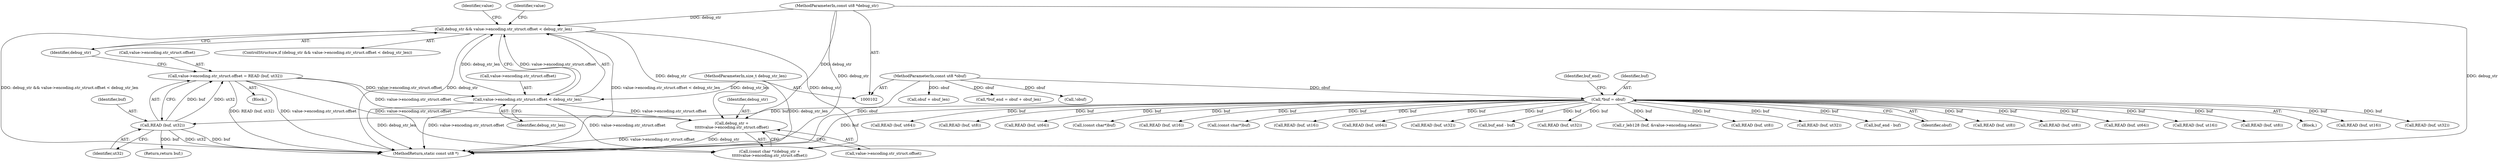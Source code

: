digraph "0_radare2_2ca9ab45891b6ae8e32b6c28c81eebca059cbe5d_0@pointer" {
"1000641" [label="(Call,debug_str +\n\t\t\t\t\tvalue->encoding.str_struct.offset)"];
"1000618" [label="(Call,debug_str && value->encoding.str_struct.offset < debug_str_len)"];
"1000108" [label="(MethodParameterIn,const ut8 *debug_str)"];
"1000620" [label="(Call,value->encoding.str_struct.offset < debug_str_len)"];
"1000606" [label="(Call,value->encoding.str_struct.offset = READ (buf, ut32))"];
"1000614" [label="(Call,READ (buf, ut32))"];
"1000112" [label="(Call,*buf = obuf)"];
"1000103" [label="(MethodParameterIn,const ut8 *obuf)"];
"1000109" [label="(MethodParameterIn,size_t debug_str_len)"];
"1000116" [label="(Call,*buf_end = obuf + obuf_len)"];
"1000753" [label="(Call,READ (buf, ut32))"];
"1000596" [label="(Call,r_leb128 (buf, &value->encoding.sdata))"];
"1000133" [label="(Call,!obuf)"];
"1000529" [label="(Call,READ (buf, ut8))"];
"1000409" [label="(Call,READ (buf, ut32))"];
"1000455" [label="(Call,buf_end - buf)"];
"1000114" [label="(Identifier,obuf)"];
"1000589" [label="(Call,READ (buf, ut8))"];
"1000641" [label="(Call,debug_str +\n\t\t\t\t\tvalue->encoding.str_struct.offset)"];
"1000200" [label="(Call,READ (buf, ut8))"];
"1000186" [label="(Block,)"];
"1000420" [label="(Call,READ (buf, ut64))"];
"1000118" [label="(Call,obuf + obuf_len)"];
"1000642" [label="(Identifier,debug_str)"];
"1000257" [label="(Call,READ (buf, ut16))"];
"1000796" [label="(MethodReturn,static const ut8 *)"];
"1000731" [label="(Call,READ (buf, ut8))"];
"1000110" [label="(Block,)"];
"1000606" [label="(Call,value->encoding.str_struct.offset = READ (buf, ut32))"];
"1000211" [label="(Call,READ (buf, ut16))"];
"1000108" [label="(MethodParameterIn,const ut8 *debug_str)"];
"1000618" [label="(Call,debug_str && value->encoding.str_struct.offset < debug_str_len)"];
"1000620" [label="(Call,value->encoding.str_struct.offset < debug_str_len)"];
"1000615" [label="(Identifier,buf)"];
"1000117" [label="(Identifier,buf_end)"];
"1000328" [label="(Call,READ (buf, ut32))"];
"1000621" [label="(Call,value->encoding.str_struct.offset)"];
"1000233" [label="(Call,READ (buf, ut64))"];
"1000614" [label="(Call,READ (buf, ut32))"];
"1000775" [label="(Call,READ (buf, ut8))"];
"1000103" [label="(MethodParameterIn,const ut8 *obuf)"];
"1000764" [label="(Call,READ (buf, ut64))"];
"1000619" [label="(Identifier,debug_str)"];
"1000616" [label="(Identifier,ut32)"];
"1000639" [label="(Call,(const char *)(debug_str +\n\t\t\t\t\tvalue->encoding.str_struct.offset))"];
"1000112" [label="(Call,*buf = obuf)"];
"1000794" [label="(Return,return buf;)"];
"1000437" [label="(Call,(const char*)buf)"];
"1000742" [label="(Call,READ (buf, ut16))"];
"1000607" [label="(Call,value->encoding.str_struct.offset)"];
"1000113" [label="(Identifier,buf)"];
"1000109" [label="(MethodParameterIn,size_t debug_str_len)"];
"1000656" [label="(Identifier,value)"];
"1000445" [label="(Call,(const char*)buf)"];
"1000617" [label="(ControlStructure,if (debug_str && value->encoding.str_struct.offset < debug_str_len))"];
"1000398" [label="(Call,READ (buf, ut16))"];
"1000720" [label="(Call,READ (buf, ut64))"];
"1000634" [label="(Identifier,value)"];
"1000643" [label="(Call,value->encoding.str_struct.offset)"];
"1000628" [label="(Identifier,debug_str_len)"];
"1000222" [label="(Call,READ (buf, ut32))"];
"1000684" [label="(Call,buf_end - buf)"];
"1000641" -> "1000639"  [label="AST: "];
"1000641" -> "1000643"  [label="CFG: "];
"1000642" -> "1000641"  [label="AST: "];
"1000643" -> "1000641"  [label="AST: "];
"1000639" -> "1000641"  [label="CFG: "];
"1000641" -> "1000796"  [label="DDG: value->encoding.str_struct.offset"];
"1000641" -> "1000796"  [label="DDG: debug_str"];
"1000618" -> "1000641"  [label="DDG: debug_str"];
"1000108" -> "1000641"  [label="DDG: debug_str"];
"1000606" -> "1000641"  [label="DDG: value->encoding.str_struct.offset"];
"1000620" -> "1000641"  [label="DDG: value->encoding.str_struct.offset"];
"1000618" -> "1000617"  [label="AST: "];
"1000618" -> "1000619"  [label="CFG: "];
"1000618" -> "1000620"  [label="CFG: "];
"1000619" -> "1000618"  [label="AST: "];
"1000620" -> "1000618"  [label="AST: "];
"1000634" -> "1000618"  [label="CFG: "];
"1000656" -> "1000618"  [label="CFG: "];
"1000618" -> "1000796"  [label="DDG: debug_str && value->encoding.str_struct.offset < debug_str_len"];
"1000618" -> "1000796"  [label="DDG: debug_str"];
"1000618" -> "1000796"  [label="DDG: value->encoding.str_struct.offset < debug_str_len"];
"1000108" -> "1000618"  [label="DDG: debug_str"];
"1000620" -> "1000618"  [label="DDG: value->encoding.str_struct.offset"];
"1000620" -> "1000618"  [label="DDG: debug_str_len"];
"1000618" -> "1000639"  [label="DDG: debug_str"];
"1000108" -> "1000102"  [label="AST: "];
"1000108" -> "1000796"  [label="DDG: debug_str"];
"1000108" -> "1000639"  [label="DDG: debug_str"];
"1000620" -> "1000628"  [label="CFG: "];
"1000621" -> "1000620"  [label="AST: "];
"1000628" -> "1000620"  [label="AST: "];
"1000620" -> "1000796"  [label="DDG: value->encoding.str_struct.offset"];
"1000620" -> "1000796"  [label="DDG: debug_str_len"];
"1000606" -> "1000620"  [label="DDG: value->encoding.str_struct.offset"];
"1000109" -> "1000620"  [label="DDG: debug_str_len"];
"1000620" -> "1000639"  [label="DDG: value->encoding.str_struct.offset"];
"1000606" -> "1000186"  [label="AST: "];
"1000606" -> "1000614"  [label="CFG: "];
"1000607" -> "1000606"  [label="AST: "];
"1000614" -> "1000606"  [label="AST: "];
"1000619" -> "1000606"  [label="CFG: "];
"1000606" -> "1000796"  [label="DDG: READ (buf, ut32)"];
"1000606" -> "1000796"  [label="DDG: value->encoding.str_struct.offset"];
"1000614" -> "1000606"  [label="DDG: buf"];
"1000614" -> "1000606"  [label="DDG: ut32"];
"1000606" -> "1000639"  [label="DDG: value->encoding.str_struct.offset"];
"1000614" -> "1000616"  [label="CFG: "];
"1000615" -> "1000614"  [label="AST: "];
"1000616" -> "1000614"  [label="AST: "];
"1000614" -> "1000796"  [label="DDG: ut32"];
"1000614" -> "1000796"  [label="DDG: buf"];
"1000112" -> "1000614"  [label="DDG: buf"];
"1000614" -> "1000794"  [label="DDG: buf"];
"1000112" -> "1000110"  [label="AST: "];
"1000112" -> "1000114"  [label="CFG: "];
"1000113" -> "1000112"  [label="AST: "];
"1000114" -> "1000112"  [label="AST: "];
"1000117" -> "1000112"  [label="CFG: "];
"1000112" -> "1000796"  [label="DDG: buf"];
"1000103" -> "1000112"  [label="DDG: obuf"];
"1000112" -> "1000200"  [label="DDG: buf"];
"1000112" -> "1000211"  [label="DDG: buf"];
"1000112" -> "1000222"  [label="DDG: buf"];
"1000112" -> "1000233"  [label="DDG: buf"];
"1000112" -> "1000257"  [label="DDG: buf"];
"1000112" -> "1000328"  [label="DDG: buf"];
"1000112" -> "1000398"  [label="DDG: buf"];
"1000112" -> "1000409"  [label="DDG: buf"];
"1000112" -> "1000420"  [label="DDG: buf"];
"1000112" -> "1000437"  [label="DDG: buf"];
"1000112" -> "1000445"  [label="DDG: buf"];
"1000112" -> "1000455"  [label="DDG: buf"];
"1000112" -> "1000529"  [label="DDG: buf"];
"1000112" -> "1000589"  [label="DDG: buf"];
"1000112" -> "1000596"  [label="DDG: buf"];
"1000112" -> "1000684"  [label="DDG: buf"];
"1000112" -> "1000720"  [label="DDG: buf"];
"1000112" -> "1000731"  [label="DDG: buf"];
"1000112" -> "1000742"  [label="DDG: buf"];
"1000112" -> "1000753"  [label="DDG: buf"];
"1000112" -> "1000764"  [label="DDG: buf"];
"1000112" -> "1000775"  [label="DDG: buf"];
"1000103" -> "1000102"  [label="AST: "];
"1000103" -> "1000796"  [label="DDG: obuf"];
"1000103" -> "1000116"  [label="DDG: obuf"];
"1000103" -> "1000118"  [label="DDG: obuf"];
"1000103" -> "1000133"  [label="DDG: obuf"];
"1000109" -> "1000102"  [label="AST: "];
"1000109" -> "1000796"  [label="DDG: debug_str_len"];
}
